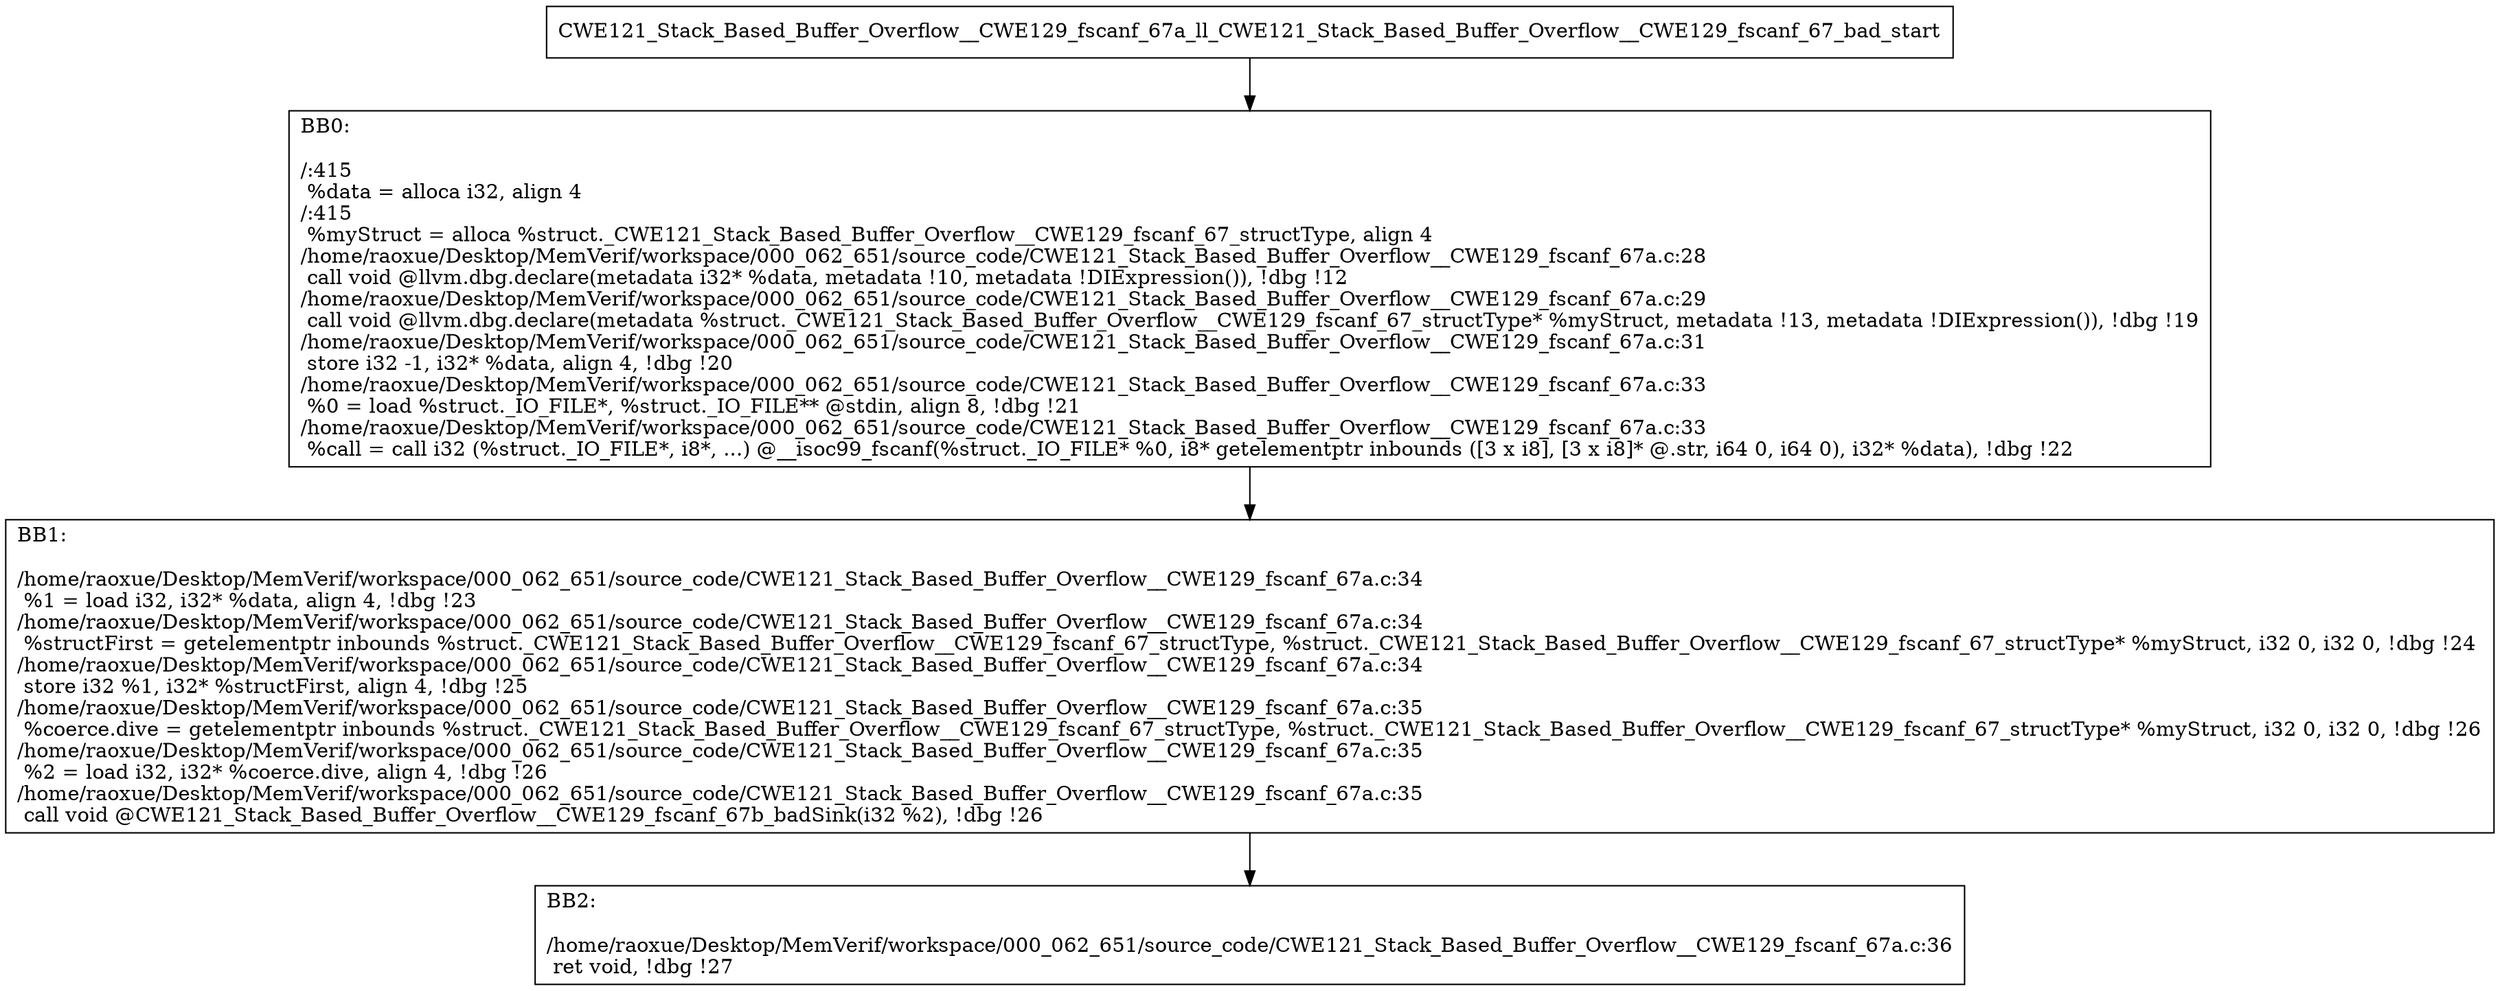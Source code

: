 digraph "CFG for'CWE121_Stack_Based_Buffer_Overflow__CWE129_fscanf_67a_ll_CWE121_Stack_Based_Buffer_Overflow__CWE129_fscanf_67_bad' function" {
	BBCWE121_Stack_Based_Buffer_Overflow__CWE129_fscanf_67a_ll_CWE121_Stack_Based_Buffer_Overflow__CWE129_fscanf_67_bad_start[shape=record,label="{CWE121_Stack_Based_Buffer_Overflow__CWE129_fscanf_67a_ll_CWE121_Stack_Based_Buffer_Overflow__CWE129_fscanf_67_bad_start}"];
	BBCWE121_Stack_Based_Buffer_Overflow__CWE129_fscanf_67a_ll_CWE121_Stack_Based_Buffer_Overflow__CWE129_fscanf_67_bad_start-> CWE121_Stack_Based_Buffer_Overflow__CWE129_fscanf_67a_ll_CWE121_Stack_Based_Buffer_Overflow__CWE129_fscanf_67_badBB0;
	CWE121_Stack_Based_Buffer_Overflow__CWE129_fscanf_67a_ll_CWE121_Stack_Based_Buffer_Overflow__CWE129_fscanf_67_badBB0 [shape=record, label="{BB0:\l\l/:415\l
  %data = alloca i32, align 4\l
/:415\l
  %myStruct = alloca %struct._CWE121_Stack_Based_Buffer_Overflow__CWE129_fscanf_67_structType, align 4\l
/home/raoxue/Desktop/MemVerif/workspace/000_062_651/source_code/CWE121_Stack_Based_Buffer_Overflow__CWE129_fscanf_67a.c:28\l
  call void @llvm.dbg.declare(metadata i32* %data, metadata !10, metadata !DIExpression()), !dbg !12\l
/home/raoxue/Desktop/MemVerif/workspace/000_062_651/source_code/CWE121_Stack_Based_Buffer_Overflow__CWE129_fscanf_67a.c:29\l
  call void @llvm.dbg.declare(metadata %struct._CWE121_Stack_Based_Buffer_Overflow__CWE129_fscanf_67_structType* %myStruct, metadata !13, metadata !DIExpression()), !dbg !19\l
/home/raoxue/Desktop/MemVerif/workspace/000_062_651/source_code/CWE121_Stack_Based_Buffer_Overflow__CWE129_fscanf_67a.c:31\l
  store i32 -1, i32* %data, align 4, !dbg !20\l
/home/raoxue/Desktop/MemVerif/workspace/000_062_651/source_code/CWE121_Stack_Based_Buffer_Overflow__CWE129_fscanf_67a.c:33\l
  %0 = load %struct._IO_FILE*, %struct._IO_FILE** @stdin, align 8, !dbg !21\l
/home/raoxue/Desktop/MemVerif/workspace/000_062_651/source_code/CWE121_Stack_Based_Buffer_Overflow__CWE129_fscanf_67a.c:33\l
  %call = call i32 (%struct._IO_FILE*, i8*, ...) @__isoc99_fscanf(%struct._IO_FILE* %0, i8* getelementptr inbounds ([3 x i8], [3 x i8]* @.str, i64 0, i64 0), i32* %data), !dbg !22\l
}"];
	CWE121_Stack_Based_Buffer_Overflow__CWE129_fscanf_67a_ll_CWE121_Stack_Based_Buffer_Overflow__CWE129_fscanf_67_badBB0-> CWE121_Stack_Based_Buffer_Overflow__CWE129_fscanf_67a_ll_CWE121_Stack_Based_Buffer_Overflow__CWE129_fscanf_67_badBB1;
	CWE121_Stack_Based_Buffer_Overflow__CWE129_fscanf_67a_ll_CWE121_Stack_Based_Buffer_Overflow__CWE129_fscanf_67_badBB1 [shape=record, label="{BB1:\l\l/home/raoxue/Desktop/MemVerif/workspace/000_062_651/source_code/CWE121_Stack_Based_Buffer_Overflow__CWE129_fscanf_67a.c:34\l
  %1 = load i32, i32* %data, align 4, !dbg !23\l
/home/raoxue/Desktop/MemVerif/workspace/000_062_651/source_code/CWE121_Stack_Based_Buffer_Overflow__CWE129_fscanf_67a.c:34\l
  %structFirst = getelementptr inbounds %struct._CWE121_Stack_Based_Buffer_Overflow__CWE129_fscanf_67_structType, %struct._CWE121_Stack_Based_Buffer_Overflow__CWE129_fscanf_67_structType* %myStruct, i32 0, i32 0, !dbg !24\l
/home/raoxue/Desktop/MemVerif/workspace/000_062_651/source_code/CWE121_Stack_Based_Buffer_Overflow__CWE129_fscanf_67a.c:34\l
  store i32 %1, i32* %structFirst, align 4, !dbg !25\l
/home/raoxue/Desktop/MemVerif/workspace/000_062_651/source_code/CWE121_Stack_Based_Buffer_Overflow__CWE129_fscanf_67a.c:35\l
  %coerce.dive = getelementptr inbounds %struct._CWE121_Stack_Based_Buffer_Overflow__CWE129_fscanf_67_structType, %struct._CWE121_Stack_Based_Buffer_Overflow__CWE129_fscanf_67_structType* %myStruct, i32 0, i32 0, !dbg !26\l
/home/raoxue/Desktop/MemVerif/workspace/000_062_651/source_code/CWE121_Stack_Based_Buffer_Overflow__CWE129_fscanf_67a.c:35\l
  %2 = load i32, i32* %coerce.dive, align 4, !dbg !26\l
/home/raoxue/Desktop/MemVerif/workspace/000_062_651/source_code/CWE121_Stack_Based_Buffer_Overflow__CWE129_fscanf_67a.c:35\l
  call void @CWE121_Stack_Based_Buffer_Overflow__CWE129_fscanf_67b_badSink(i32 %2), !dbg !26\l
}"];
	CWE121_Stack_Based_Buffer_Overflow__CWE129_fscanf_67a_ll_CWE121_Stack_Based_Buffer_Overflow__CWE129_fscanf_67_badBB1-> CWE121_Stack_Based_Buffer_Overflow__CWE129_fscanf_67a_ll_CWE121_Stack_Based_Buffer_Overflow__CWE129_fscanf_67_badBB2;
	CWE121_Stack_Based_Buffer_Overflow__CWE129_fscanf_67a_ll_CWE121_Stack_Based_Buffer_Overflow__CWE129_fscanf_67_badBB2 [shape=record, label="{BB2:\l\l/home/raoxue/Desktop/MemVerif/workspace/000_062_651/source_code/CWE121_Stack_Based_Buffer_Overflow__CWE129_fscanf_67a.c:36\l
  ret void, !dbg !27\l
}"];
}
